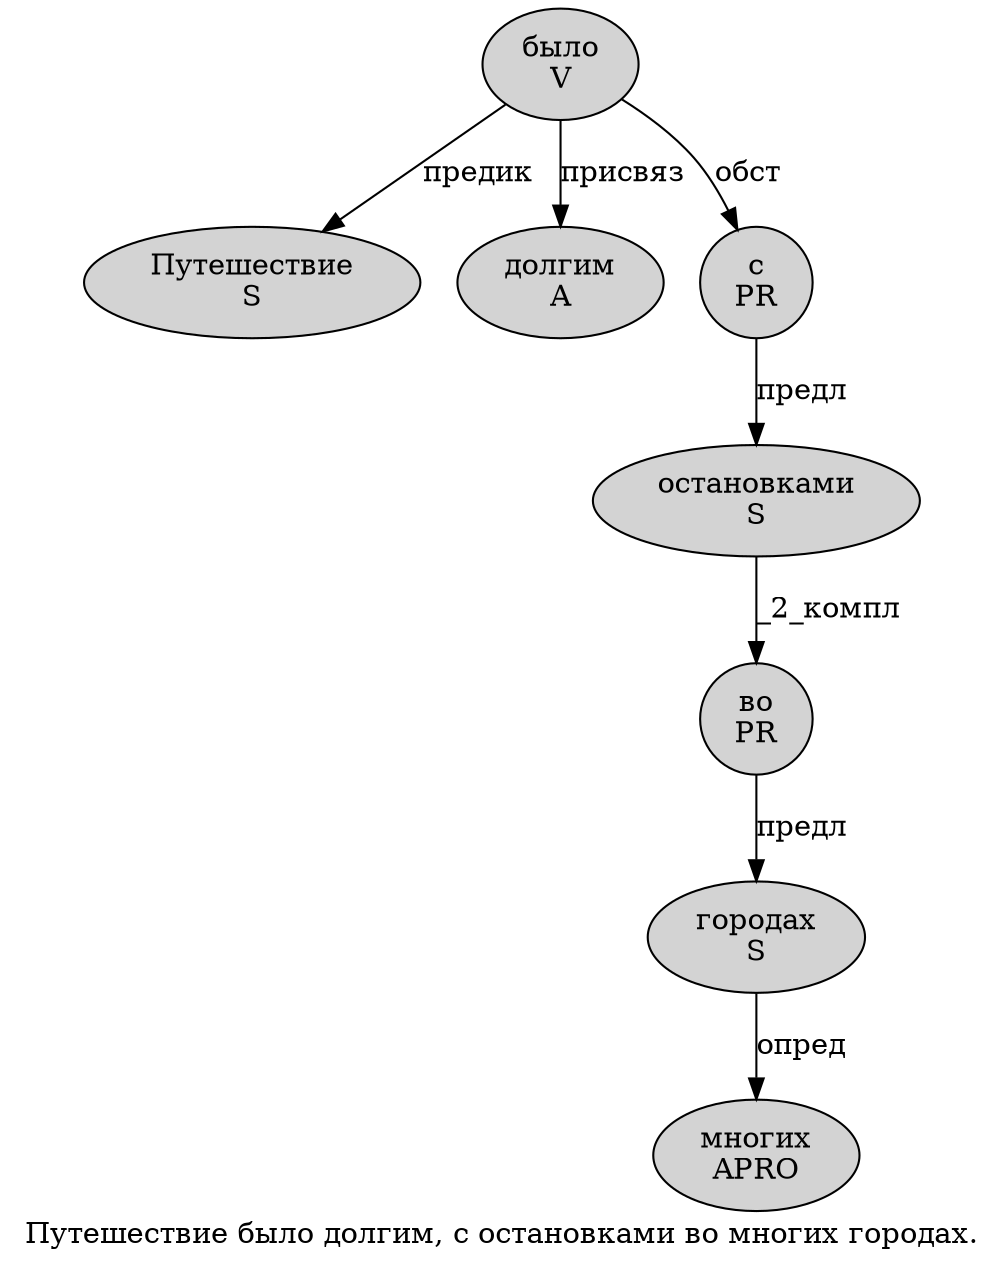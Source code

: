 digraph SENTENCE_384 {
	graph [label="Путешествие было долгим, с остановками во многих городах."]
	node [style=filled]
		0 [label="Путешествие
S" color="" fillcolor=lightgray penwidth=1 shape=ellipse]
		1 [label="было
V" color="" fillcolor=lightgray penwidth=1 shape=ellipse]
		2 [label="долгим
A" color="" fillcolor=lightgray penwidth=1 shape=ellipse]
		4 [label="с
PR" color="" fillcolor=lightgray penwidth=1 shape=ellipse]
		5 [label="остановками
S" color="" fillcolor=lightgray penwidth=1 shape=ellipse]
		6 [label="во
PR" color="" fillcolor=lightgray penwidth=1 shape=ellipse]
		7 [label="многих
APRO" color="" fillcolor=lightgray penwidth=1 shape=ellipse]
		8 [label="городах
S" color="" fillcolor=lightgray penwidth=1 shape=ellipse]
			8 -> 7 [label="опред"]
			1 -> 0 [label="предик"]
			1 -> 2 [label="присвяз"]
			1 -> 4 [label="обст"]
			5 -> 6 [label="_2_компл"]
			4 -> 5 [label="предл"]
			6 -> 8 [label="предл"]
}